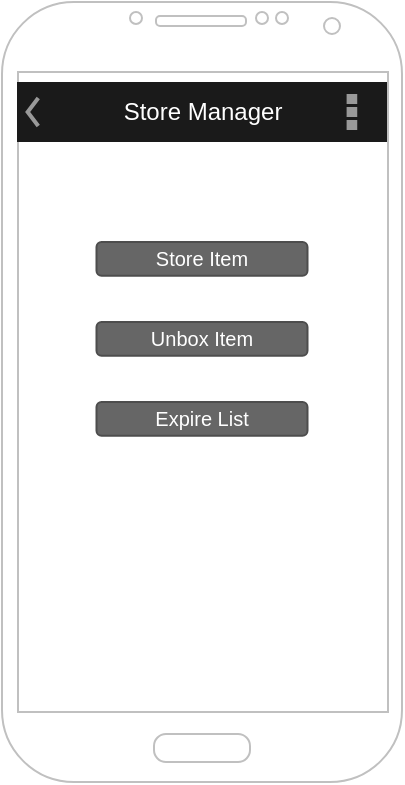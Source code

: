 <mxfile version="13.1.1" type="device"><diagram id="CHu45XtJOqBpzsB6C5ND" name="Page-1"><mxGraphModel dx="1422" dy="710" grid="1" gridSize="10" guides="1" tooltips="1" connect="1" arrows="1" fold="1" page="1" pageScale="1" pageWidth="850" pageHeight="1100" math="0" shadow="0"><root><mxCell id="0"/><mxCell id="1" parent="0"/><mxCell id="CYfTwfHqTMPXeelAHlaz-1" value="" style="verticalLabelPosition=bottom;verticalAlign=top;html=1;shadow=0;dashed=0;strokeWidth=1;shape=mxgraph.android.phone2;strokeColor=#c0c0c0;" vertex="1" parent="1"><mxGeometry x="20" y="80" width="200" height="390" as="geometry"/></mxCell><mxCell id="CYfTwfHqTMPXeelAHlaz-2" value="Store Manager" style="strokeWidth=1;html=1;shadow=0;dashed=0;shape=mxgraph.android.action_bar;fillColor=#1A1A1A;strokeColor=#c0c0c0;strokeWidth=2;fontColor=#FFFFFF;" vertex="1" parent="1"><mxGeometry x="27.5" y="120" width="185" height="30" as="geometry"/></mxCell><mxCell id="CYfTwfHqTMPXeelAHlaz-3" value="Store Item" style="rounded=1;html=1;shadow=0;dashed=0;whiteSpace=wrap;fontSize=10;fillColor=#666666;align=center;strokeColor=#4D4D4D;fontColor=#ffffff;" vertex="1" parent="1"><mxGeometry x="67.25" y="200" width="105.5" height="16.88" as="geometry"/></mxCell><mxCell id="CYfTwfHqTMPXeelAHlaz-4" value="Unbox Item" style="rounded=1;html=1;shadow=0;dashed=0;whiteSpace=wrap;fontSize=10;fillColor=#666666;align=center;strokeColor=#4D4D4D;fontColor=#ffffff;" vertex="1" parent="1"><mxGeometry x="67.25" y="240" width="105.5" height="16.88" as="geometry"/></mxCell><mxCell id="CYfTwfHqTMPXeelAHlaz-5" value="Expire List" style="rounded=1;html=1;shadow=0;dashed=0;whiteSpace=wrap;fontSize=10;fillColor=#666666;align=center;strokeColor=#4D4D4D;fontColor=#ffffff;" vertex="1" parent="1"><mxGeometry x="67.25" y="280" width="105.5" height="16.88" as="geometry"/></mxCell></root></mxGraphModel></diagram></mxfile>